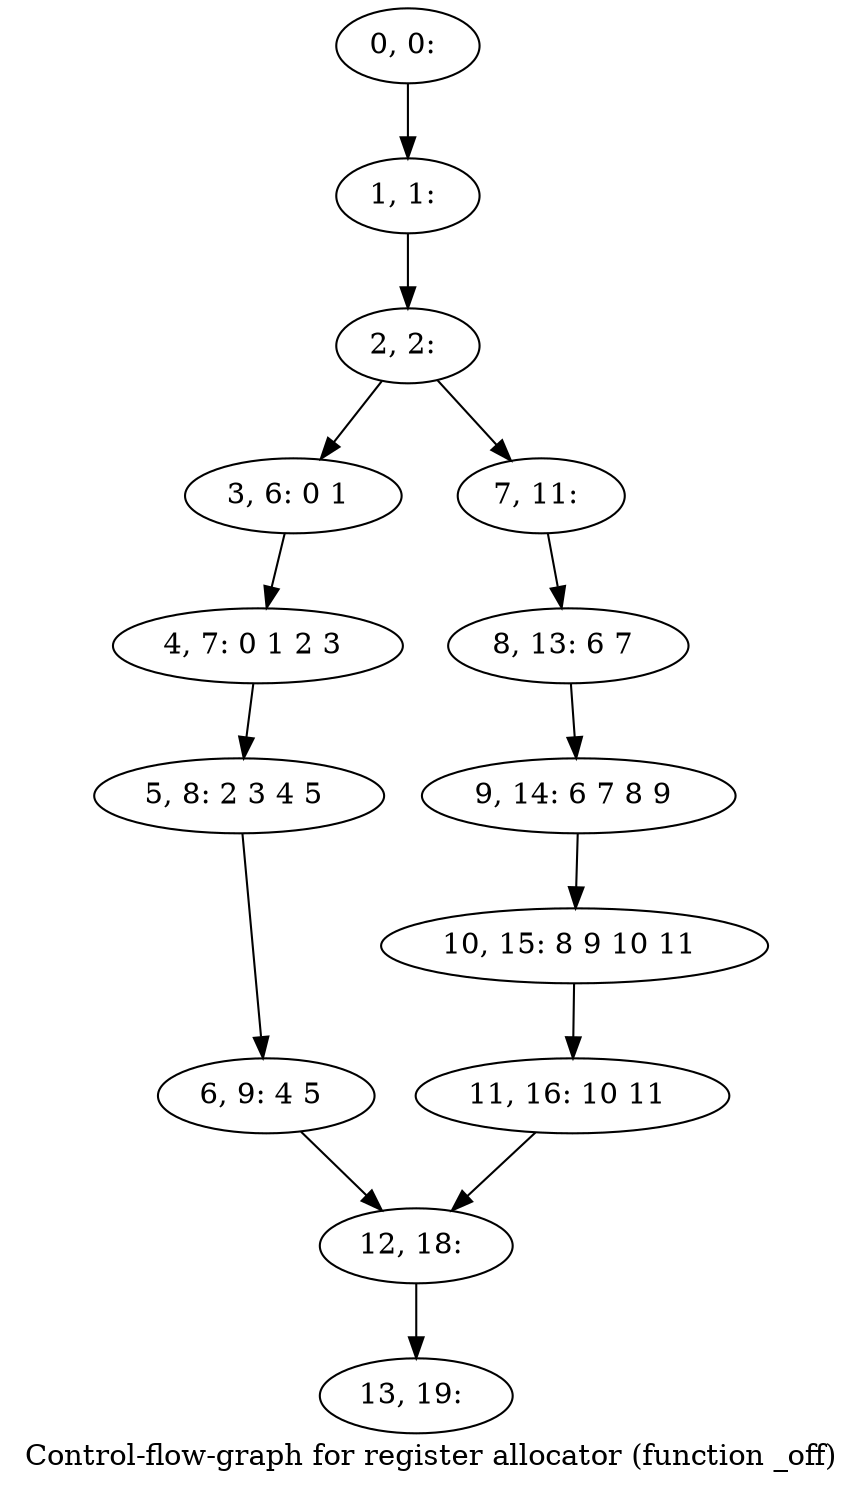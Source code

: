 digraph G {
graph [label="Control-flow-graph for register allocator (function _off)"]
0[label="0, 0: "];
1[label="1, 1: "];
2[label="2, 2: "];
3[label="3, 6: 0 1 "];
4[label="4, 7: 0 1 2 3 "];
5[label="5, 8: 2 3 4 5 "];
6[label="6, 9: 4 5 "];
7[label="7, 11: "];
8[label="8, 13: 6 7 "];
9[label="9, 14: 6 7 8 9 "];
10[label="10, 15: 8 9 10 11 "];
11[label="11, 16: 10 11 "];
12[label="12, 18: "];
13[label="13, 19: "];
0->1 ;
1->2 ;
2->3 ;
2->7 ;
3->4 ;
4->5 ;
5->6 ;
6->12 ;
7->8 ;
8->9 ;
9->10 ;
10->11 ;
11->12 ;
12->13 ;
}
